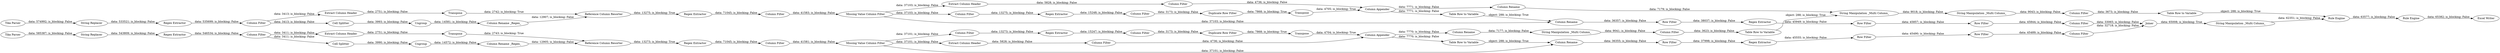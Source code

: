 digraph {
	"4370357524773220383_64" [label="String Replacer"]
	"4370357524773220383_19" [label="Regex Extractor"]
	"4370357524773220383_16" [label=Transpose]
	"4370357524773220383_62" [label="Row Filter"]
	"4370357524773220383_36" [label="Column Appender"]
	"4370357524773220383_12" [label=Ungroup]
	"4370357524773220383_48" [label="Column Filter"]
	"4370357524773220383_43" [label="Row Filter"]
	"4370357524773220383_26" [label="Column Filter"]
	"4370357524773220383_56" [label="Reference Column Resorter"]
	"4370357524773220383_74" [label="Column Rename"]
	"4370357524773220383_11" [label="Cell Splitter"]
	"4370357524773220383_45" [label="Regex Extractor"]
	"4370357524773220383_57" [label="Column Appender"]
	"4370357524773220383_39" [label="Row Filter"]
	"4370357524773220383_79" [label="String Manipulation _Multi Column_"]
	"4370357524773220383_27" [label="Column Filter"]
	"4370357524773220383_44" [label="Missing Value Column Filter"]
	"4370357524773220383_80" [label="Column Filter"]
	"4370357524773220383_71" [label=Joiner]
	"4370357524773220383_18" [label="String Replacer"]
	"4370357524773220383_49" [label="Column Filter"]
	"4370357524773220383_21" [label="Column Filter"]
	"4370357524773220383_42" [label="Row Filter"]
	"4370357524773220383_52" [label="Cell Splitter"]
	"4370357524773220383_13" [label="Column Rename _Regex_"]
	"4370357524773220383_99" [label="String Manipulation _Multi Column_"]
	"4370357524773220383_28" [label="Duplicate Row Filter"]
	"4370357524773220383_14" [label="Reference Column Resorter"]
	"4370357524773220383_17" [label="Regex Extractor"]
	"4370357524773220383_87" [label="Table Row to Variable"]
	"4370357524773220383_47" [label="Extract Column Header"]
	"4370357524773220383_101" [label="Rule Engine"]
	"4370357524773220383_59" [label="Extract Column Header"]
	"4370357524773220383_73" [label="Column Rename"]
	"4370357524773220383_68" [label="Column Filter"]
	"4370357524773220383_69" [label="Column Filter"]
	"4370357524773220383_53" [label=Ungroup]
	"4370357524773220383_66" [label="Regex Extractor"]
	"4370357524773220383_67" [label="Row Filter"]
	"4370357524773220383_88" [label="Table Row to Variable"]
	"4370357524773220383_86" [label="Column Filter"]
	"4370357524773220383_23" [label="Regex Extractor"]
	"4370357524773220383_105" [label="Excel Writer"]
	"4370357524773220383_54" [label=Transpose]
	"4370357524773220383_70" [label="Row Filter"]
	"4370357524773220383_61" [label="Table Row to Variable"]
	"4370357524773220383_102" [label="Column Filter"]
	"4370357524773220383_35" [label=Transpose]
	"4370357524773220383_22" [label="Missing Value Column Filter"]
	"4370357524773220383_65" [label="Regex Extractor"]
	"4370357524773220383_97" [label="Rule Engine"]
	"4370357524773220383_38" [label="Table Row to Variable"]
	"4370357524773220383_60" [label=Transpose]
	"4370357524773220383_84" [label="String Manipulation _Multi Column_"]
	"4370357524773220383_55" [label="Column Rename _Regex_"]
	"4370357524773220383_46" [label="Column Filter"]
	"4370357524773220383_58" [label="Column Rename"]
	"4370357524773220383_25" [label="Extract Column Header"]
	"4370357524773220383_91" [label="String Manipulation _Multi Column_"]
	"4370357524773220383_50" [label="Duplicate Row Filter"]
	"4370357524773220383_15" [label="Extract Column Header"]
	"4370357524773220383_20" [label="Column Filter"]
	"4370357524773220383_103" [label="Column Filter"]
	"4370357524773220383_63" [label="Regex Extractor"]
	"4370357524773220383_37" [label="Column Rename"]
	"4370357524773220383_2" [label="Tika Parser"]
	"4370357524773220383_1" [label="Tika Parser"]
	"4370357524773220383_24" [label="Column Filter"]
	"4370357524773220383_41" [label="Regex Extractor"]
	"4370357524773220383_88" -> "4370357524773220383_97" [label="object: 288; is_blocking: True"]
	"4370357524773220383_15" -> "4370357524773220383_16" [label="data: 2751; is_blocking: False"]
	"4370357524773220383_44" -> "4370357524773220383_46" [label="data: 37101; is_blocking: False"]
	"4370357524773220383_28" -> "4370357524773220383_35" [label="data: 7868; is_blocking: True"]
	"4370357524773220383_2" -> "4370357524773220383_18" [label="data: 574992; is_blocking: False"]
	"4370357524773220383_21" -> "4370357524773220383_15" [label="data: 3413; is_blocking: False"]
	"4370357524773220383_44" -> "4370357524773220383_47" [label="data: 37101; is_blocking: False"]
	"4370357524773220383_65" -> "4370357524773220383_69" [label="data: 546534; is_blocking: False"]
	"4370357524773220383_19" -> "4370357524773220383_21" [label="data: 535699; is_blocking: False"]
	"4370357524773220383_49" -> "4370357524773220383_50" [label="data: 3173; is_blocking: False"]
	"4370357524773220383_53" -> "4370357524773220383_55" [label="data: 14572; is_blocking: False"]
	"4370357524773220383_59" -> "4370357524773220383_60" [label="data: 2751; is_blocking: False"]
	"4370357524773220383_14" -> "4370357524773220383_17" [label="data: 13275; is_blocking: True"]
	"4370357524773220383_64" -> "4370357524773220383_65" [label="data: 543809; is_blocking: False"]
	"4370357524773220383_11" -> "4370357524773220383_12" [label="data: 3993; is_blocking: False"]
	"4370357524773220383_74" -> "4370357524773220383_79" [label="data: 7179; is_blocking: False"]
	"4370357524773220383_69" -> "4370357524773220383_59" [label="data: 3411; is_blocking: False"]
	"4370357524773220383_22" -> "4370357524773220383_24" [label="data: 37103; is_blocking: False"]
	"4370357524773220383_69" -> "4370357524773220383_52" [label="data: 3411; is_blocking: False"]
	"4370357524773220383_50" -> "4370357524773220383_54" [label="data: 7868; is_blocking: True"]
	"4370357524773220383_38" -> "4370357524773220383_37" [label="object: 288; is_blocking: True"]
	"4370357524773220383_67" -> "4370357524773220383_70" [label="data: 45490; is_blocking: False"]
	"4370357524773220383_56" -> "4370357524773220383_63" [label="data: 13273; is_blocking: True"]
	"4370357524773220383_24" -> "4370357524773220383_23" [label="data: 13275; is_blocking: False"]
	"4370357524773220383_101" -> "4370357524773220383_105" [label="data: 65382; is_blocking: False"]
	"4370357524773220383_43" -> "4370357524773220383_102" [label="data: 45844; is_blocking: False"]
	"4370357524773220383_41" -> "4370357524773220383_42" [label="data: 45949; is_blocking: False"]
	"4370357524773220383_58" -> "4370357524773220383_62" [label="data: 36355; is_blocking: False"]
	"4370357524773220383_57" -> "4370357524773220383_61" [label="data: 7770; is_blocking: False"]
	"4370357524773220383_84" -> "4370357524773220383_86" [label="data: 9041; is_blocking: False"]
	"4370357524773220383_68" -> "4370357524773220383_44" [label="data: 41581; is_blocking: False"]
	"4370357524773220383_97" -> "4370357524773220383_101" [label="data: 63577; is_blocking: False"]
	"4370357524773220383_13" -> "4370357524773220383_14" [label="data: 12907; is_blocking: False"]
	"4370357524773220383_55" -> "4370357524773220383_56" [label="data: 12905; is_blocking: False"]
	"4370357524773220383_73" -> "4370357524773220383_84" [label="data: 7177; is_blocking: False"]
	"4370357524773220383_35" -> "4370357524773220383_36" [label="data: 4705; is_blocking: True"]
	"4370357524773220383_17" -> "4370357524773220383_20" [label="data: 71045; is_blocking: False"]
	"4370357524773220383_44" -> "4370357524773220383_58" [label="data: 37101; is_blocking: False"]
	"4370357524773220383_57" -> "4370357524773220383_73" [label="data: 7770; is_blocking: False"]
	"4370357524773220383_47" -> "4370357524773220383_48" [label="data: 5828; is_blocking: False"]
	"4370357524773220383_25" -> "4370357524773220383_26" [label="data: 5828; is_blocking: False"]
	"4370357524773220383_26" -> "4370357524773220383_36" [label="data: 4736; is_blocking: False"]
	"4370357524773220383_70" -> "4370357524773220383_103" [label="data: 45489; is_blocking: False"]
	"4370357524773220383_79" -> "4370357524773220383_99" [label="data: 9018; is_blocking: False"]
	"4370357524773220383_48" -> "4370357524773220383_57" [label="data: 4736; is_blocking: False"]
	"4370357524773220383_36" -> "4370357524773220383_38" [label="data: 7771; is_blocking: False"]
	"4370357524773220383_63" -> "4370357524773220383_68" [label="data: 71045; is_blocking: False"]
	"4370357524773220383_103" -> "4370357524773220383_71" [label="data: 32718; is_blocking: False"]
	"4370357524773220383_23" -> "4370357524773220383_27" [label="data: 15248; is_blocking: False"]
	"4370357524773220383_20" -> "4370357524773220383_22" [label="data: 41583; is_blocking: False"]
	"4370357524773220383_22" -> "4370357524773220383_37" [label="data: 37103; is_blocking: False"]
	"4370357524773220383_71" -> "4370357524773220383_91" [label="data: 65008; is_blocking: True"]
	"4370357524773220383_42" -> "4370357524773220383_43" [label="data: 45857; is_blocking: False"]
	"4370357524773220383_37" -> "4370357524773220383_39" [label="data: 36357; is_blocking: False"]
	"4370357524773220383_12" -> "4370357524773220383_13" [label="data: 14581; is_blocking: False"]
	"4370357524773220383_62" -> "4370357524773220383_66" [label="data: 37998; is_blocking: False"]
	"4370357524773220383_61" -> "4370357524773220383_58" [label="object: 288; is_blocking: True"]
	"4370357524773220383_52" -> "4370357524773220383_53" [label="data: 3990; is_blocking: False"]
	"4370357524773220383_22" -> "4370357524773220383_25" [label="data: 37103; is_blocking: False"]
	"4370357524773220383_45" -> "4370357524773220383_49" [label="data: 15247; is_blocking: False"]
	"4370357524773220383_1" -> "4370357524773220383_64" [label="data: 585387; is_blocking: False"]
	"4370357524773220383_39" -> "4370357524773220383_41" [label="data: 38037; is_blocking: False"]
	"4370357524773220383_99" -> "4370357524773220383_80" [label="data: 9043; is_blocking: False"]
	"4370357524773220383_27" -> "4370357524773220383_28" [label="data: 3173; is_blocking: False"]
	"4370357524773220383_86" -> "4370357524773220383_87" [label="data: 3623; is_blocking: False"]
	"4370357524773220383_54" -> "4370357524773220383_57" [label="data: 4704; is_blocking: True"]
	"4370357524773220383_16" -> "4370357524773220383_14" [label="data: 2742; is_blocking: True"]
	"4370357524773220383_36" -> "4370357524773220383_74" [label="data: 7771; is_blocking: False"]
	"4370357524773220383_46" -> "4370357524773220383_45" [label="data: 13273; is_blocking: False"]
	"4370357524773220383_18" -> "4370357524773220383_19" [label="data: 533521; is_blocking: False"]
	"4370357524773220383_66" -> "4370357524773220383_67" [label="data: 45555; is_blocking: False"]
	"4370357524773220383_21" -> "4370357524773220383_11" [label="data: 3413; is_blocking: False"]
	"4370357524773220383_91" -> "4370357524773220383_97" [label="data: 62351; is_blocking: False"]
	"4370357524773220383_102" -> "4370357524773220383_71" [label="data: 33065; is_blocking: False"]
	"4370357524773220383_60" -> "4370357524773220383_56" [label="data: 2743; is_blocking: True"]
	"4370357524773220383_87" -> "4370357524773220383_79" [label="object: 288; is_blocking: True"]
	"4370357524773220383_80" -> "4370357524773220383_88" [label="data: 3673; is_blocking: False"]
	rankdir=LR
}
